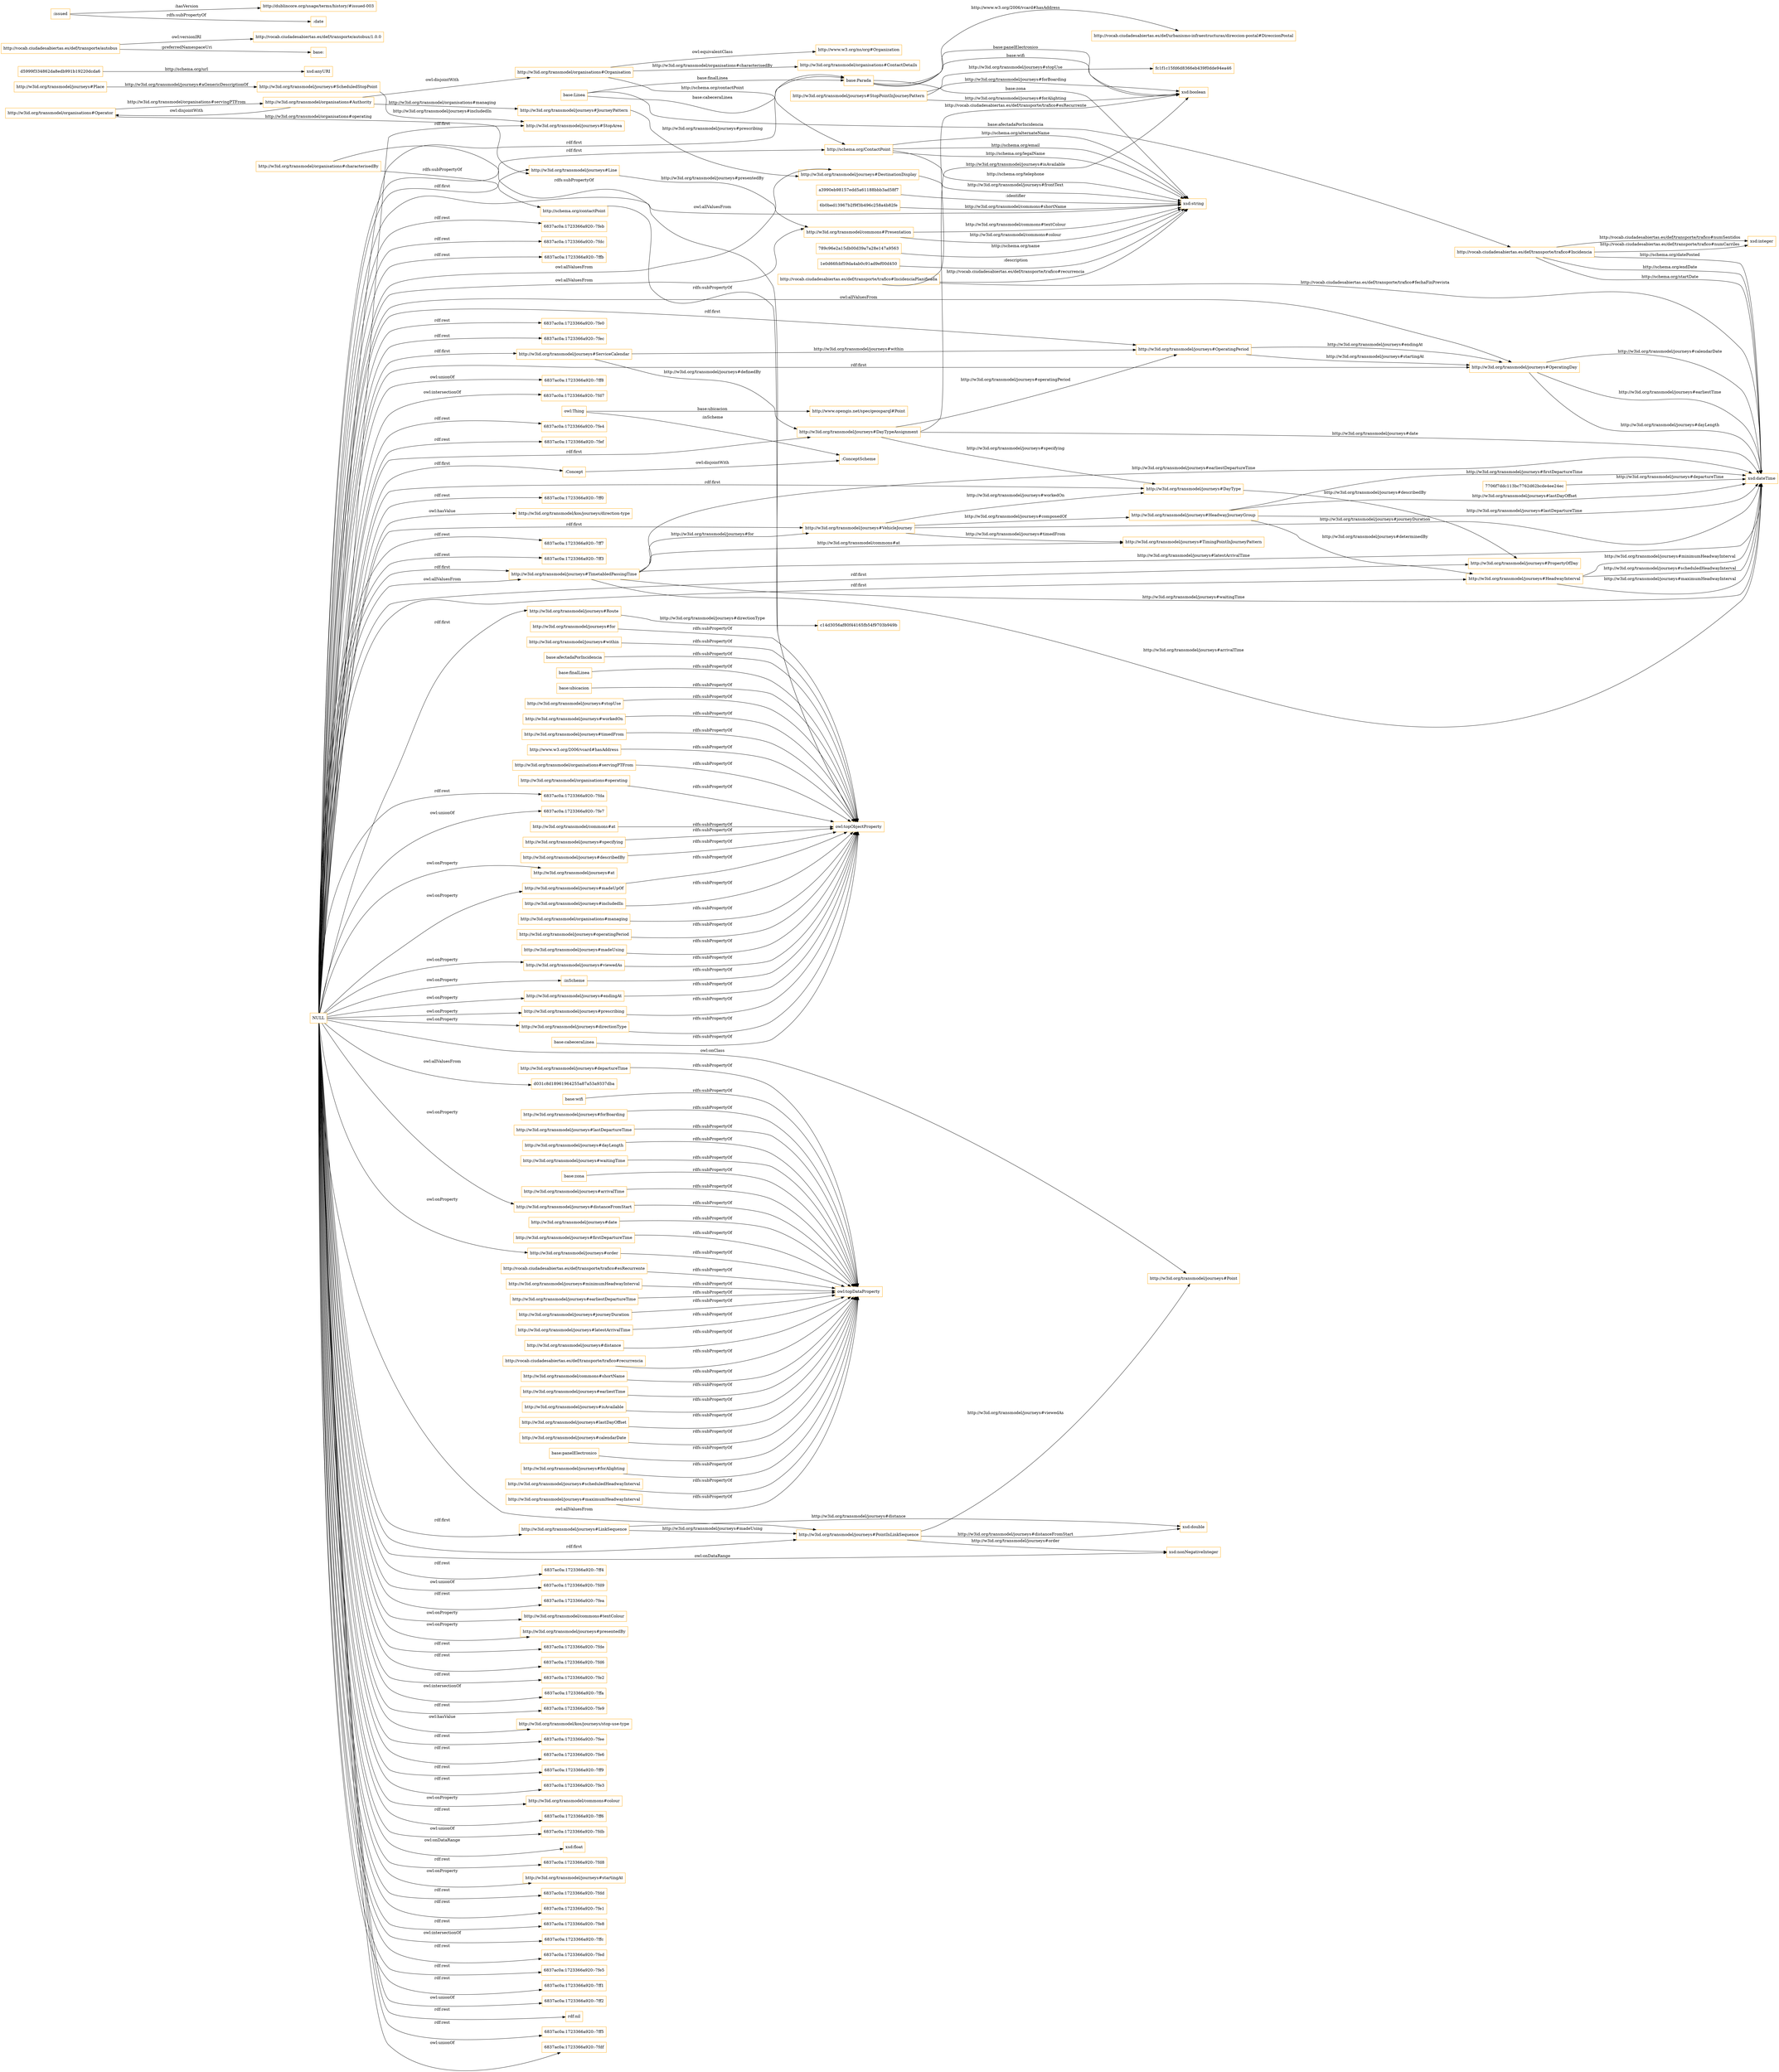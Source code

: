 digraph ar2dtool_diagram { 
rankdir=LR;
size="1501"
node [shape = rectangle, color="orange"]; "http://w3id.org/transmodel/journeys#StopArea" "http://w3id.org/transmodel/journeys#VehicleJourney" "http://w3id.org/transmodel/commons#Presentation" "http://w3id.org/transmodel/journeys#Line" "http://w3id.org/transmodel/journeys#PropertyOfDay" "base:Linea" "http://w3id.org/transmodel/organisations#ContactDetails" "http://www.opengis.net/spec/geosparql#Point" "http://w3id.org/transmodel/organisations#Organisation" "http://w3id.org/transmodel/journeys#DestinationDisplay" "c14d3056af80f44165fb54f9703b949b" "http://schema.org/ContactPoint" "http://w3id.org/transmodel/journeys#JourneyPattern" "http://vocab.ciudadesabiertas.es/def/urbanismo-infraestructuras/direccion-postal#DireccionPostal" "1e0d66fcbf59da4ab0c91ad9ef00d450" "d031c8d18961964255a87a53a9337dba" "http://w3id.org/transmodel/journeys#Route" "789c96e2a15db00d39a7a28e147a9563" "d5999f334862da8edb991b19220dcda6" "a3990eb98157edd5a61188bbb3ad58f7" "http://w3id.org/transmodel/journeys#OperatingDay" "http://www.w3.org/ns/org#Organization" "7706f7ddc113bc7762d62bcde4ee24ec" "http://w3id.org/transmodel/journeys#HeadwayInterval" "fc1f1c15fd6d8366eb439f0dde94ea46" ":ConceptScheme" ":Concept" "http://w3id.org/transmodel/journeys#StopPointInJourneyPattern" "http://w3id.org/transmodel/journeys#TimingPointInJourneyPattern" "http://vocab.ciudadesabiertas.es/def/transporte/trafico#IncidenciaPlanificada" "http://w3id.org/transmodel/organisations#Authority" "http://w3id.org/transmodel/journeys#Place" "http://vocab.ciudadesabiertas.es/def/transporte/trafico#Incidencia" "6b0bed13967b2f9f3b496c258a4b82fe" "http://w3id.org/transmodel/journeys#DayTypeAssignment" "http://w3id.org/transmodel/journeys#HeadwayJourneyGroup" "http://w3id.org/transmodel/journeys#ServiceCalendar" "http://w3id.org/transmodel/journeys#OperatingPeriod" "base:Parada" "http://w3id.org/transmodel/journeys#DayType" "http://w3id.org/transmodel/journeys#PointInLinkSequence" "http://w3id.org/transmodel/journeys#Point" "http://w3id.org/transmodel/journeys#TimetabledPassingTime" "http://w3id.org/transmodel/journeys#LinkSequence" "http://w3id.org/transmodel/journeys#ScheduledStopPoint" "http://w3id.org/transmodel/organisations#Operator" ; /*classes style*/
	"http://vocab.ciudadesabiertas.es/def/transporte/trafico#recurrencia" -> "owl:topDataProperty" [ label = "rdfs:subPropertyOf" ];
	"http://w3id.org/transmodel/journeys#prescribing" -> "owl:topObjectProperty" [ label = "rdfs:subPropertyOf" ];
	"http://w3id.org/transmodel/organisations#Organisation" -> "http://www.w3.org/ns/org#Organization" [ label = "owl:equivalentClass" ];
	"http://vocab.ciudadesabiertas.es/def/transporte/autobus" -> "http://vocab.ciudadesabiertas.es/def/transporte/autobus/1.0.0" [ label = "owl:versionIRI" ];
	"http://vocab.ciudadesabiertas.es/def/transporte/autobus" -> "base:" [ label = ":preferredNamespaceUri" ];
	"http://w3id.org/transmodel/commons#shortName" -> "owl:topDataProperty" [ label = "rdfs:subPropertyOf" ];
	"http://w3id.org/transmodel/journeys#directionType" -> "owl:topObjectProperty" [ label = "rdfs:subPropertyOf" ];
	"http://w3id.org/transmodel/journeys#earliestTime" -> "owl:topDataProperty" [ label = "rdfs:subPropertyOf" ];
	"http://w3id.org/transmodel/organisations#Authority" -> "http://w3id.org/transmodel/organisations#Organisation" [ label = "owl:disjointWith" ];
	"http://w3id.org/transmodel/organisations#Authority" -> "http://w3id.org/transmodel/organisations#Operator" [ label = "owl:disjointWith" ];
	"http://w3id.org/transmodel/journeys#isAvailable" -> "owl:topDataProperty" [ label = "rdfs:subPropertyOf" ];
	"http://w3id.org/transmodel/journeys#workedOn" -> "owl:topObjectProperty" [ label = "rdfs:subPropertyOf" ];
	"http://w3id.org/transmodel/journeys#timedFrom" -> "owl:topObjectProperty" [ label = "rdfs:subPropertyOf" ];
	"http://w3id.org/transmodel/journeys#lastDayOffset" -> "owl:topDataProperty" [ label = "rdfs:subPropertyOf" ];
	"http://w3id.org/transmodel/journeys#calendarDate" -> "owl:topDataProperty" [ label = "rdfs:subPropertyOf" ];
	"base:panelElectronico" -> "owl:topDataProperty" [ label = "rdfs:subPropertyOf" ];
	"http://w3id.org/transmodel/journeys#forAlighting" -> "owl:topDataProperty" [ label = "rdfs:subPropertyOf" ];
	"http://www.w3.org/2006/vcard#hasAddress" -> "owl:topObjectProperty" [ label = "rdfs:subPropertyOf" ];
	"http://w3id.org/transmodel/journeys#scheduledHeadwayInterval" -> "owl:topDataProperty" [ label = "rdfs:subPropertyOf" ];
	"http://w3id.org/transmodel/organisations#servingPTFrom" -> "owl:topObjectProperty" [ label = "rdfs:subPropertyOf" ];
	"http://w3id.org/transmodel/journeys#distanceFromStart" -> "owl:topDataProperty" [ label = "rdfs:subPropertyOf" ];
	"http://w3id.org/transmodel/organisations#operating" -> "owl:topObjectProperty" [ label = "rdfs:subPropertyOf" ];
	"http://w3id.org/transmodel/journeys#madeUpOf" -> "owl:topObjectProperty" [ label = "rdfs:subPropertyOf" ];
	"http://w3id.org/transmodel/journeys#departureTime" -> "owl:topDataProperty" [ label = "rdfs:subPropertyOf" ];
	"base:wifi" -> "owl:topDataProperty" [ label = "rdfs:subPropertyOf" ];
	"http://w3id.org/transmodel/journeys#forBoarding" -> "owl:topDataProperty" [ label = "rdfs:subPropertyOf" ];
	":Concept" -> ":ConceptScheme" [ label = "owl:disjointWith" ];
	"http://w3id.org/transmodel/journeys#viewedAs" -> "owl:topObjectProperty" [ label = "rdfs:subPropertyOf" ];
	"http://w3id.org/transmodel/journeys#lastDepartureTime" -> "owl:topDataProperty" [ label = "rdfs:subPropertyOf" ];
	"http://w3id.org/transmodel/commons#at" -> "owl:topObjectProperty" [ label = "rdfs:subPropertyOf" ];
	"http://w3id.org/transmodel/journeys#dayLength" -> "owl:topDataProperty" [ label = "rdfs:subPropertyOf" ];
	"http://w3id.org/transmodel/journeys#specifying" -> "owl:topObjectProperty" [ label = "rdfs:subPropertyOf" ];
	"http://w3id.org/transmodel/journeys#describedBy" -> "owl:topObjectProperty" [ label = "rdfs:subPropertyOf" ];
	":inScheme" -> "owl:topObjectProperty" [ label = "rdfs:subPropertyOf" ];
	"NULL" -> "6837ac0a:1723366a920:-7fea" [ label = "rdf:rest" ];
	"NULL" -> "http://w3id.org/transmodel/journeys#HeadwayInterval" [ label = "rdf:first" ];
	"NULL" -> "http://w3id.org/transmodel/commons#textColour" [ label = "owl:onProperty" ];
	"NULL" -> "http://w3id.org/transmodel/journeys#presentedBy" [ label = "owl:onProperty" ];
	"NULL" -> "6837ac0a:1723366a920:-7fde" [ label = "rdf:rest" ];
	"NULL" -> "http://w3id.org/transmodel/journeys#PropertyOfDay" [ label = "rdf:first" ];
	"NULL" -> "6837ac0a:1723366a920:-7fd6" [ label = "rdf:rest" ];
	"NULL" -> "d031c8d18961964255a87a53a9337dba" [ label = "owl:allValuesFrom" ];
	"NULL" -> "6837ac0a:1723366a920:-7fe2" [ label = "rdf:rest" ];
	"NULL" -> "6837ac0a:1723366a920:-7ffa" [ label = "owl:intersectionOf" ];
	"NULL" -> "6837ac0a:1723366a920:-7fe9" [ label = "rdf:rest" ];
	"NULL" -> ":Concept" [ label = "rdf:first" ];
	"NULL" -> "http://w3id.org/transmodel/journeys#directionType" [ label = "owl:onProperty" ];
	"NULL" -> "http://w3id.org/transmodel/kos/journeys/stop-use-type" [ label = "owl:hasValue" ];
	"NULL" -> "http://w3id.org/transmodel/journeys#Point" [ label = "owl:onClass" ];
	"NULL" -> "6837ac0a:1723366a920:-7fee" [ label = "rdf:rest" ];
	"NULL" -> "6837ac0a:1723366a920:-7fe6" [ label = "rdf:rest" ];
	"NULL" -> "http://w3id.org/transmodel/journeys#LinkSequence" [ label = "rdf:first" ];
	"NULL" -> "http://w3id.org/transmodel/journeys#VehicleJourney" [ label = "rdf:first" ];
	"NULL" -> "http://w3id.org/transmodel/journeys#distanceFromStart" [ label = "owl:onProperty" ];
	"NULL" -> "http://w3id.org/transmodel/journeys#StopArea" [ label = "rdf:first" ];
	"NULL" -> "6837ac0a:1723366a920:-7ff9" [ label = "rdf:rest" ];
	"NULL" -> "http://w3id.org/transmodel/journeys#PointInLinkSequence" [ label = "owl:allValuesFrom" ];
	"NULL" -> "6837ac0a:1723366a920:-7fe3" [ label = "rdf:rest" ];
	"NULL" -> "http://w3id.org/transmodel/journeys#viewedAs" [ label = "owl:onProperty" ];
	"NULL" -> "http://w3id.org/transmodel/commons#colour" [ label = "owl:onProperty" ];
	"NULL" -> "xsd:string" [ label = "owl:allValuesFrom" ];
	"NULL" -> "http://w3id.org/transmodel/journeys#DestinationDisplay" [ label = "owl:allValuesFrom" ];
	"NULL" -> "6837ac0a:1723366a920:-7ff6" [ label = "rdf:rest" ];
	"NULL" -> "6837ac0a:1723366a920:-7fdb" [ label = "owl:unionOf" ];
	"NULL" -> "xsd:float" [ label = "owl:onDataRange" ];
	"NULL" -> "http://w3id.org/transmodel/journeys#ServiceCalendar" [ label = "rdf:first" ];
	"NULL" -> "http://w3id.org/transmodel/commons#Presentation" [ label = "owl:allValuesFrom" ];
	"NULL" -> "http://w3id.org/transmodel/journeys#OperatingDay" [ label = "owl:allValuesFrom" ];
	"NULL" -> "http://w3id.org/transmodel/journeys#DayTypeAssignment" [ label = "rdf:first" ];
	"NULL" -> "http://w3id.org/transmodel/journeys#TimetabledPassingTime" [ label = "rdf:first" ];
	"NULL" -> "6837ac0a:1723366a920:-7fd8" [ label = "rdf:rest" ];
	"NULL" -> "http://w3id.org/transmodel/journeys#startingAt" [ label = "owl:onProperty" ];
	"NULL" -> "6837ac0a:1723366a920:-7fdd" [ label = "rdf:rest" ];
	"NULL" -> "6837ac0a:1723366a920:-7fe1" [ label = "rdf:rest" ];
	"NULL" -> "http://w3id.org/transmodel/journeys#PointInLinkSequence" [ label = "rdf:first" ];
	"NULL" -> "6837ac0a:1723366a920:-7fe8" [ label = "rdf:rest" ];
	"NULL" -> "6837ac0a:1723366a920:-7ffc" [ label = "owl:intersectionOf" ];
	"NULL" -> "http://w3id.org/transmodel/journeys#endingAt" [ label = "owl:onProperty" ];
	"NULL" -> "6837ac0a:1723366a920:-7fed" [ label = "rdf:rest" ];
	"NULL" -> "6837ac0a:1723366a920:-7fe5" [ label = "rdf:rest" ];
	"NULL" -> "6837ac0a:1723366a920:-7ff1" [ label = "rdf:rest" ];
	"NULL" -> "6837ac0a:1723366a920:-7ff2" [ label = "owl:unionOf" ];
	"NULL" -> "rdf:nil" [ label = "rdf:rest" ];
	"NULL" -> "http://w3id.org/transmodel/journeys#madeUpOf" [ label = "owl:onProperty" ];
	"NULL" -> "http://w3id.org/transmodel/journeys#Line" [ label = "rdf:first" ];
	"NULL" -> "http://w3id.org/transmodel/journeys#OperatingPeriod" [ label = "rdf:first" ];
	"NULL" -> "http://schema.org/ContactPoint" [ label = "rdf:first" ];
	"NULL" -> "6837ac0a:1723366a920:-7ff5" [ label = "rdf:rest" ];
	"NULL" -> "http://w3id.org/transmodel/journeys#order" [ label = "owl:onProperty" ];
	"NULL" -> "http://w3id.org/transmodel/journeys#DayType" [ label = "rdf:first" ];
	"NULL" -> "6837ac0a:1723366a920:-7fdf" [ label = "owl:unionOf" ];
	"NULL" -> "6837ac0a:1723366a920:-7feb" [ label = "rdf:rest" ];
	"NULL" -> "http://w3id.org/transmodel/journeys#TimetabledPassingTime" [ label = "owl:allValuesFrom" ];
	"NULL" -> "http://w3id.org/transmodel/journeys#Route" [ label = "rdf:first" ];
	"NULL" -> "6837ac0a:1723366a920:-7fdc" [ label = "rdf:rest" ];
	"NULL" -> "6837ac0a:1723366a920:-7ffb" [ label = "rdf:rest" ];
	"NULL" -> "6837ac0a:1723366a920:-7fe0" [ label = "rdf:rest" ];
	"NULL" -> "6837ac0a:1723366a920:-7fef" [ label = "rdf:rest" ];
	"NULL" -> "6837ac0a:1723366a920:-7ff3" [ label = "rdf:rest" ];
	"NULL" -> "6837ac0a:1723366a920:-7fec" [ label = "rdf:rest" ];
	"NULL" -> "6837ac0a:1723366a920:-7ff8" [ label = "owl:unionOf" ];
	"NULL" -> "6837ac0a:1723366a920:-7fd7" [ label = "owl:intersectionOf" ];
	"NULL" -> "6837ac0a:1723366a920:-7fe4" [ label = "rdf:rest" ];
	"NULL" -> "xsd:nonNegativeInteger" [ label = "owl:onDataRange" ];
	"NULL" -> ":inScheme" [ label = "owl:onProperty" ];
	"NULL" -> "6837ac0a:1723366a920:-7ff0" [ label = "rdf:rest" ];
	"NULL" -> "6837ac0a:1723366a920:-7ff7" [ label = "rdf:rest" ];
	"NULL" -> "http://w3id.org/transmodel/kos/journeys/direction-type" [ label = "owl:hasValue" ];
	"NULL" -> "6837ac0a:1723366a920:-7fda" [ label = "rdf:rest" ];
	"NULL" -> "6837ac0a:1723366a920:-7fe7" [ label = "owl:unionOf" ];
	"NULL" -> "http://w3id.org/transmodel/journeys#at" [ label = "owl:onProperty" ];
	"NULL" -> "6837ac0a:1723366a920:-7ff4" [ label = "rdf:rest" ];
	"NULL" -> "http://w3id.org/transmodel/journeys#OperatingDay" [ label = "rdf:first" ];
	"NULL" -> "http://w3id.org/transmodel/journeys#prescribing" [ label = "owl:onProperty" ];
	"NULL" -> "base:Parada" [ label = "rdf:first" ];
	"NULL" -> "6837ac0a:1723366a920:-7fd9" [ label = "owl:unionOf" ];
	"base:zona" -> "owl:topDataProperty" [ label = "rdfs:subPropertyOf" ];
	"http://w3id.org/transmodel/journeys#arrivalTime" -> "owl:topDataProperty" [ label = "rdfs:subPropertyOf" ];
	"http://w3id.org/transmodel/organisations#characterisedBy" -> "owl:topObjectProperty" [ label = "rdfs:subPropertyOf" ];
	"http://w3id.org/transmodel/organisations#characterisedBy" -> "http://schema.org/contactPoint" [ label = "rdfs:subPropertyOf" ];
	"base:cabeceraLinea" -> "owl:topObjectProperty" [ label = "rdfs:subPropertyOf" ];
	"http://w3id.org/transmodel/journeys#date" -> "owl:topDataProperty" [ label = "rdfs:subPropertyOf" ];
	"http://w3id.org/transmodel/journeys#firstDepartureTime" -> "owl:topDataProperty" [ label = "rdfs:subPropertyOf" ];
	"http://schema.org/contactPoint" -> "owl:topObjectProperty" [ label = "rdfs:subPropertyOf" ];
	"http://w3id.org/transmodel/journeys#for" -> "owl:topObjectProperty" [ label = "rdfs:subPropertyOf" ];
	"http://w3id.org/transmodel/journeys#within" -> "owl:topObjectProperty" [ label = "rdfs:subPropertyOf" ];
	"http://w3id.org/transmodel/journeys#maximumHeadwayInterval" -> "owl:topDataProperty" [ label = "rdfs:subPropertyOf" ];
	"base:afectadaPorIncidencia" -> "owl:topObjectProperty" [ label = "rdfs:subPropertyOf" ];
	"base:finalLinea" -> "owl:topObjectProperty" [ label = "rdfs:subPropertyOf" ];
	"base:ubicacion" -> "owl:topObjectProperty" [ label = "rdfs:subPropertyOf" ];
	"http://w3id.org/transmodel/journeys#endingAt" -> "owl:topObjectProperty" [ label = "rdfs:subPropertyOf" ];
	":issued" -> "http://dublincore.org/usage/terms/history/#issued-003" [ label = ":hasVersion" ];
	":issued" -> ":date" [ label = "rdfs:subPropertyOf" ];
	"http://w3id.org/transmodel/journeys#waitingTime" -> "owl:topDataProperty" [ label = "rdfs:subPropertyOf" ];
	"http://w3id.org/transmodel/journeys#includedIn" -> "owl:topObjectProperty" [ label = "rdfs:subPropertyOf" ];
	"http://vocab.ciudadesabiertas.es/def/transporte/trafico#esRecurrente" -> "owl:topDataProperty" [ label = "rdfs:subPropertyOf" ];
	"http://w3id.org/transmodel/organisations#managing" -> "owl:topObjectProperty" [ label = "rdfs:subPropertyOf" ];
	"http://w3id.org/transmodel/journeys#minimumHeadwayInterval" -> "owl:topDataProperty" [ label = "rdfs:subPropertyOf" ];
	"http://w3id.org/transmodel/journeys#order" -> "owl:topDataProperty" [ label = "rdfs:subPropertyOf" ];
	"http://w3id.org/transmodel/journeys#earliestDepartureTime" -> "owl:topDataProperty" [ label = "rdfs:subPropertyOf" ];
	"http://w3id.org/transmodel/journeys#operatingPeriod" -> "owl:topObjectProperty" [ label = "rdfs:subPropertyOf" ];
	"http://w3id.org/transmodel/journeys#journeyDuration" -> "owl:topDataProperty" [ label = "rdfs:subPropertyOf" ];
	"http://w3id.org/transmodel/journeys#latestArrivalTime" -> "owl:topDataProperty" [ label = "rdfs:subPropertyOf" ];
	"http://w3id.org/transmodel/journeys#madeUsing" -> "owl:topObjectProperty" [ label = "rdfs:subPropertyOf" ];
	"http://w3id.org/transmodel/journeys#distance" -> "owl:topDataProperty" [ label = "rdfs:subPropertyOf" ];
	"http://w3id.org/transmodel/journeys#stopUse" -> "owl:topObjectProperty" [ label = "rdfs:subPropertyOf" ];
	"http://vocab.ciudadesabiertas.es/def/transporte/trafico#Incidencia" -> "xsd:dateTime" [ label = "http://schema.org/startDate" ];
	"http://schema.org/ContactPoint" -> "xsd:string" [ label = "http://schema.org/alternateName" ];
	"base:Linea" -> "base:Parada" [ label = "base:finalLinea" ];
	"http://w3id.org/transmodel/journeys#DayTypeAssignment" -> "http://w3id.org/transmodel/journeys#DayType" [ label = "http://w3id.org/transmodel/journeys#specifying" ];
	"http://w3id.org/transmodel/organisations#Operator" -> "http://w3id.org/transmodel/organisations#Authority" [ label = "http://w3id.org/transmodel/organisations#servingPTFrom" ];
	"http://w3id.org/transmodel/journeys#StopPointInJourneyPattern" -> "xsd:boolean" [ label = "http://w3id.org/transmodel/journeys#forBoarding" ];
	"http://w3id.org/transmodel/journeys#HeadwayJourneyGroup" -> "xsd:dateTime" [ label = "http://w3id.org/transmodel/journeys#firstDepartureTime" ];
	"1e0d66fcbf59da4ab0c91ad9ef00d450" -> "xsd:string" [ label = ":description" ];
	"http://w3id.org/transmodel/journeys#PointInLinkSequence" -> "http://w3id.org/transmodel/journeys#Point" [ label = "http://w3id.org/transmodel/journeys#viewedAs" ];
	"d5999f334862da8edb991b19220dcda6" -> "xsd:anyURI" [ label = "http://schema.org/url" ];
	"base:Linea" -> "http://vocab.ciudadesabiertas.es/def/transporte/trafico#Incidencia" [ label = "base:afectadaPorIncidencia" ];
	"owl:Thing" -> ":ConceptScheme" [ label = ":inScheme" ];
	"http://w3id.org/transmodel/journeys#LinkSequence" -> "http://w3id.org/transmodel/journeys#PointInLinkSequence" [ label = "http://w3id.org/transmodel/journeys#madeUsing" ];
	"http://vocab.ciudadesabiertas.es/def/transporte/trafico#IncidenciaPlanificada" -> "xsd:dateTime" [ label = "http://vocab.ciudadesabiertas.es/def/transporte/trafico#fechaFinPrevista" ];
	"http://schema.org/ContactPoint" -> "xsd:string" [ label = "http://schema.org/email" ];
	"http://w3id.org/transmodel/journeys#HeadwayJourneyGroup" -> "xsd:dateTime" [ label = "http://w3id.org/transmodel/journeys#lastDayOffset" ];
	"base:Parada" -> "http://vocab.ciudadesabiertas.es/def/urbanismo-infraestructuras/direccion-postal#DireccionPostal" [ label = "http://www.w3.org/2006/vcard#hasAddress" ];
	"http://vocab.ciudadesabiertas.es/def/transporte/trafico#Incidencia" -> "xsd:dateTime" [ label = "http://schema.org/datePosted" ];
	"http://w3id.org/transmodel/journeys#HeadwayInterval" -> "xsd:dateTime" [ label = "http://w3id.org/transmodel/journeys#minimumHeadwayInterval" ];
	"http://w3id.org/transmodel/journeys#TimetabledPassingTime" -> "xsd:dateTime" [ label = "http://w3id.org/transmodel/journeys#earliestDepartureTime" ];
	"base:Linea" -> "base:Parada" [ label = "base:cabeceraLinea" ];
	"base:Parada" -> "xsd:string" [ label = "base:zona" ];
	"http://w3id.org/transmodel/organisations#Operator" -> "http://w3id.org/transmodel/journeys#Line" [ label = "http://w3id.org/transmodel/organisations#operating" ];
	"http://w3id.org/transmodel/journeys#TimetabledPassingTime" -> "xsd:dateTime" [ label = "http://w3id.org/transmodel/journeys#latestArrivalTime" ];
	"http://w3id.org/transmodel/journeys#TimetabledPassingTime" -> "http://w3id.org/transmodel/journeys#VehicleJourney" [ label = "http://w3id.org/transmodel/journeys#for" ];
	"http://w3id.org/transmodel/journeys#DestinationDisplay" -> "xsd:string" [ label = "http://w3id.org/transmodel/journeys#frontText" ];
	"http://w3id.org/transmodel/organisations#Organisation" -> "http://schema.org/ContactPoint" [ label = "http://schema.org/contactPoint" ];
	"base:Parada" -> "xsd:boolean" [ label = "base:wifi" ];
	"http://vocab.ciudadesabiertas.es/def/transporte/trafico#Incidencia" -> "xsd:dateTime" [ label = "http://schema.org/endDate" ];
	"http://vocab.ciudadesabiertas.es/def/transporte/trafico#Incidencia" -> "xsd:integer" [ label = "http://vocab.ciudadesabiertas.es/def/transporte/trafico#numCarriles" ];
	"http://w3id.org/transmodel/journeys#ScheduledStopPoint" -> "http://w3id.org/transmodel/journeys#StopArea" [ label = "http://w3id.org/transmodel/journeys#includedIn" ];
	"http://w3id.org/transmodel/journeys#DayTypeAssignment" -> "xsd:dateTime" [ label = "http://w3id.org/transmodel/journeys#date" ];
	"http://w3id.org/transmodel/journeys#DayType" -> "http://w3id.org/transmodel/journeys#PropertyOfDay" [ label = "http://w3id.org/transmodel/journeys#describedBy" ];
	"http://w3id.org/transmodel/journeys#Line" -> "http://w3id.org/transmodel/commons#Presentation" [ label = "http://w3id.org/transmodel/journeys#presentedBy" ];
	"http://w3id.org/transmodel/journeys#VehicleJourney" -> "http://w3id.org/transmodel/journeys#DayType" [ label = "http://w3id.org/transmodel/journeys#workedOn" ];
	"http://w3id.org/transmodel/journeys#VehicleJourney" -> "xsd:dateTime" [ label = "http://w3id.org/transmodel/journeys#journeyDuration" ];
	"http://w3id.org/transmodel/journeys#OperatingPeriod" -> "http://w3id.org/transmodel/journeys#OperatingDay" [ label = "http://w3id.org/transmodel/journeys#endingAt" ];
	"http://w3id.org/transmodel/journeys#StopPointInJourneyPattern" -> "xsd:boolean" [ label = "http://w3id.org/transmodel/journeys#forAlighting" ];
	"7706f7ddc113bc7762d62bcde4ee24ec" -> "xsd:dateTime" [ label = "http://w3id.org/transmodel/journeys#departureTime" ];
	"owl:Thing" -> "http://www.opengis.net/spec/geosparql#Point" [ label = "base:ubicacion" ];
	"http://w3id.org/transmodel/journeys#HeadwayJourneyGroup" -> "http://w3id.org/transmodel/journeys#HeadwayInterval" [ label = "http://w3id.org/transmodel/journeys#determinedBy" ];
	"http://w3id.org/transmodel/journeys#HeadwayInterval" -> "xsd:dateTime" [ label = "http://w3id.org/transmodel/journeys#scheduledHeadwayInterval" ];
	"http://w3id.org/transmodel/organisations#Authority" -> "http://w3id.org/transmodel/journeys#JourneyPattern" [ label = "http://w3id.org/transmodel/organisations#managing" ];
	"http://w3id.org/transmodel/journeys#HeadwayJourneyGroup" -> "xsd:dateTime" [ label = "http://w3id.org/transmodel/journeys#lastDepartureTime" ];
	"http://w3id.org/transmodel/journeys#OperatingDay" -> "xsd:dateTime" [ label = "http://w3id.org/transmodel/journeys#calendarDate" ];
	"http://w3id.org/transmodel/journeys#HeadwayInterval" -> "xsd:dateTime" [ label = "http://w3id.org/transmodel/journeys#maximumHeadwayInterval" ];
	"http://w3id.org/transmodel/journeys#Place" -> "http://w3id.org/transmodel/journeys#ScheduledStopPoint" [ label = "http://w3id.org/transmodel/journeys#aGenericDescriptionOf" ];
	"http://w3id.org/transmodel/journeys#PointInLinkSequence" -> "xsd:double" [ label = "http://w3id.org/transmodel/journeys#distanceFromStart" ];
	"http://w3id.org/transmodel/journeys#StopPointInJourneyPattern" -> "fc1f1c15fd6d8366eb439f0dde94ea46" [ label = "http://w3id.org/transmodel/journeys#stopUse" ];
	"base:Parada" -> "xsd:boolean" [ label = "base:panelElectronico" ];
	"http://schema.org/ContactPoint" -> "xsd:string" [ label = "http://schema.org/legalName" ];
	"http://w3id.org/transmodel/journeys#ServiceCalendar" -> "http://w3id.org/transmodel/journeys#DayTypeAssignment" [ label = "http://w3id.org/transmodel/journeys#definedBy" ];
	"http://w3id.org/transmodel/journeys#OperatingPeriod" -> "http://w3id.org/transmodel/journeys#OperatingDay" [ label = "http://w3id.org/transmodel/journeys#startingAt" ];
	"http://w3id.org/transmodel/journeys#LinkSequence" -> "xsd:double" [ label = "http://w3id.org/transmodel/journeys#distance" ];
	"789c96e2a15db00d39a7a28e147a9563" -> "xsd:string" [ label = "http://schema.org/name" ];
	"http://w3id.org/transmodel/journeys#TimetabledPassingTime" -> "xsd:dateTime" [ label = "http://w3id.org/transmodel/journeys#waitingTime" ];
	"http://w3id.org/transmodel/journeys#PointInLinkSequence" -> "xsd:nonNegativeInteger" [ label = "http://w3id.org/transmodel/journeys#order" ];
	"http://w3id.org/transmodel/journeys#VehicleJourney" -> "http://w3id.org/transmodel/journeys#HeadwayJourneyGroup" [ label = "http://w3id.org/transmodel/journeys#composedOf" ];
	"http://vocab.ciudadesabiertas.es/def/transporte/trafico#IncidenciaPlanificada" -> "xsd:string" [ label = "http://vocab.ciudadesabiertas.es/def/transporte/trafico#recurrencia" ];
	"http://w3id.org/transmodel/journeys#JourneyPattern" -> "http://w3id.org/transmodel/journeys#DestinationDisplay" [ label = "http://w3id.org/transmodel/journeys#prescribing" ];
	"http://w3id.org/transmodel/journeys#OperatingDay" -> "xsd:dateTime" [ label = "http://w3id.org/transmodel/journeys#earliestTime" ];
	"http://w3id.org/transmodel/journeys#TimetabledPassingTime" -> "xsd:dateTime" [ label = "http://w3id.org/transmodel/journeys#arrivalTime" ];
	"a3990eb98157edd5a61188bbb3ad58f7" -> "xsd:string" [ label = ":identifier" ];
	"http://w3id.org/transmodel/journeys#VehicleJourney" -> "http://w3id.org/transmodel/journeys#TimingPointInJourneyPattern" [ label = "http://w3id.org/transmodel/journeys#timedFrom" ];
	"http://w3id.org/transmodel/organisations#Organisation" -> "http://w3id.org/transmodel/organisations#ContactDetails" [ label = "http://w3id.org/transmodel/organisations#characterisedBy" ];
	"http://vocab.ciudadesabiertas.es/def/transporte/trafico#Incidencia" -> "xsd:integer" [ label = "http://vocab.ciudadesabiertas.es/def/transporte/trafico#numSentidos" ];
	"http://w3id.org/transmodel/journeys#TimetabledPassingTime" -> "http://w3id.org/transmodel/journeys#TimingPointInJourneyPattern" [ label = "http://w3id.org/transmodel/commons#at" ];
	"http://w3id.org/transmodel/journeys#OperatingDay" -> "xsd:dateTime" [ label = "http://w3id.org/transmodel/journeys#dayLength" ];
	"http://w3id.org/transmodel/journeys#DayTypeAssignment" -> "xsd:boolean" [ label = "http://w3id.org/transmodel/journeys#isAvailable" ];
	"http://w3id.org/transmodel/journeys#ServiceCalendar" -> "http://w3id.org/transmodel/journeys#OperatingPeriod" [ label = "http://w3id.org/transmodel/journeys#within" ];
	"http://w3id.org/transmodel/journeys#DayTypeAssignment" -> "http://w3id.org/transmodel/journeys#OperatingPeriod" [ label = "http://w3id.org/transmodel/journeys#operatingPeriod" ];
	"http://vocab.ciudadesabiertas.es/def/transporte/trafico#IncidenciaPlanificada" -> "xsd:boolean" [ label = "http://vocab.ciudadesabiertas.es/def/transporte/trafico#esRecurrente" ];
	"http://schema.org/ContactPoint" -> "xsd:string" [ label = "http://schema.org/telephone" ];
	"http://w3id.org/transmodel/journeys#Route" -> "c14d3056af80f44165fb54f9703b949b" [ label = "http://w3id.org/transmodel/journeys#directionType" ];
	"http://w3id.org/transmodel/commons#Presentation" -> "xsd:string" [ label = "http://w3id.org/transmodel/commons#textColour" ];
	"6b0bed13967b2f9f3b496c258a4b82fe" -> "xsd:string" [ label = "http://w3id.org/transmodel/commons#shortName" ];
	"http://w3id.org/transmodel/commons#Presentation" -> "xsd:string" [ label = "http://w3id.org/transmodel/commons#colour" ];

}
